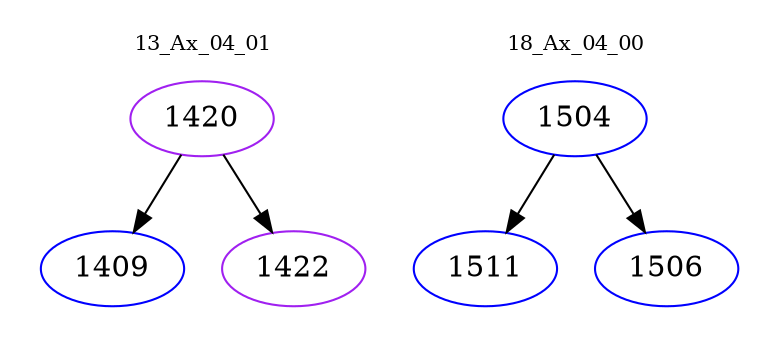 digraph{
subgraph cluster_0 {
color = white
label = "13_Ax_04_01";
fontsize=10;
T0_1420 [label="1420", color="purple"]
T0_1420 -> T0_1409 [color="black"]
T0_1409 [label="1409", color="blue"]
T0_1420 -> T0_1422 [color="black"]
T0_1422 [label="1422", color="purple"]
}
subgraph cluster_1 {
color = white
label = "18_Ax_04_00";
fontsize=10;
T1_1504 [label="1504", color="blue"]
T1_1504 -> T1_1511 [color="black"]
T1_1511 [label="1511", color="blue"]
T1_1504 -> T1_1506 [color="black"]
T1_1506 [label="1506", color="blue"]
}
}
